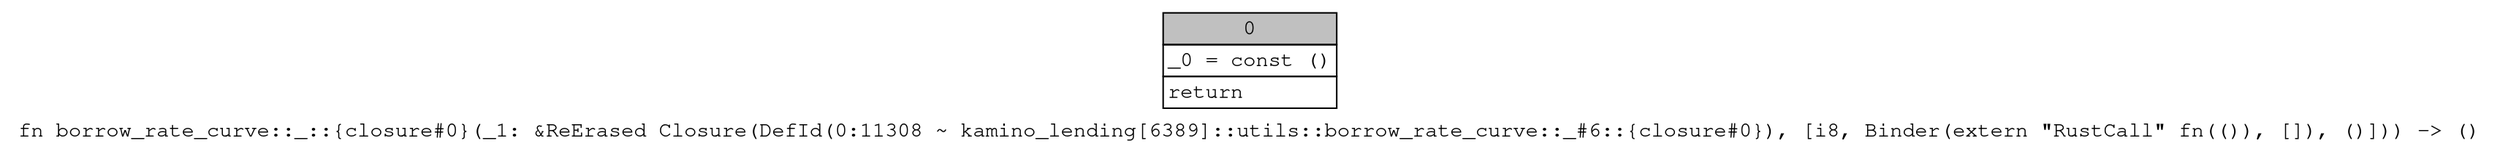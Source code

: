 digraph Mir_0_11308 {
    graph [fontname="Courier, monospace"];
    node [fontname="Courier, monospace"];
    edge [fontname="Courier, monospace"];
    label=<fn borrow_rate_curve::_::{closure#0}(_1: &amp;ReErased Closure(DefId(0:11308 ~ kamino_lending[6389]::utils::borrow_rate_curve::_#6::{closure#0}), [i8, Binder(extern &quot;RustCall&quot; fn(()), []), ()])) -&gt; ()<br align="left"/>>;
    bb0__0_11308 [shape="none", label=<<table border="0" cellborder="1" cellspacing="0"><tr><td bgcolor="gray" align="center" colspan="1">0</td></tr><tr><td align="left" balign="left">_0 = const ()<br/></td></tr><tr><td align="left">return</td></tr></table>>];
}
